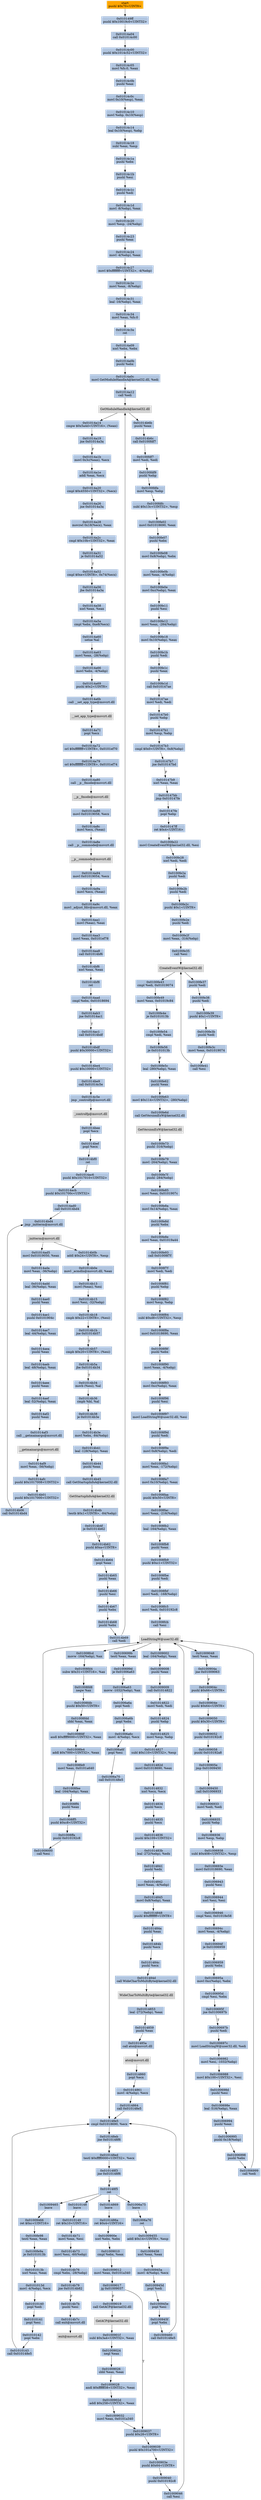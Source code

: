digraph G {
node[shape=rectangle,style=filled,fillcolor=lightsteelblue,color=lightsteelblue]
bgcolor="transparent"
a0x010149fdpushl_0x70UINT8[label="start\npushl $0x70<UINT8>",color="lightgrey",fillcolor="orange"];
a0x010149ffpushl_0x10019c0UINT32[label="0x010149ff\npushl $0x10019c0<UINT32>"];
a0x01014a04call_0x01014c00[label="0x01014a04\ncall 0x01014c00"];
a0x01014c00pushl_0x1014c52UINT32[label="0x01014c00\npushl $0x1014c52<UINT32>"];
a0x01014c05movl_fs_0_eax[label="0x01014c05\nmovl %fs:0, %eax"];
a0x01014c0bpushl_eax[label="0x01014c0b\npushl %eax"];
a0x01014c0cmovl_0x10esp__eax[label="0x01014c0c\nmovl 0x10(%esp), %eax"];
a0x01014c10movl_ebp_0x10esp_[label="0x01014c10\nmovl %ebp, 0x10(%esp)"];
a0x01014c14leal_0x10esp__ebp[label="0x01014c14\nleal 0x10(%esp), %ebp"];
a0x01014c18subl_eax_esp[label="0x01014c18\nsubl %eax, %esp"];
a0x01014c1apushl_ebx[label="0x01014c1a\npushl %ebx"];
a0x01014c1bpushl_esi[label="0x01014c1b\npushl %esi"];
a0x01014c1cpushl_edi[label="0x01014c1c\npushl %edi"];
a0x01014c1dmovl__8ebp__eax[label="0x01014c1d\nmovl -8(%ebp), %eax"];
a0x01014c20movl_esp__24ebp_[label="0x01014c20\nmovl %esp, -24(%ebp)"];
a0x01014c23pushl_eax[label="0x01014c23\npushl %eax"];
a0x01014c24movl__4ebp__eax[label="0x01014c24\nmovl -4(%ebp), %eax"];
a0x01014c27movl_0xffffffffUINT32__4ebp_[label="0x01014c27\nmovl $0xffffffff<UINT32>, -4(%ebp)"];
a0x01014c2emovl_eax__8ebp_[label="0x01014c2e\nmovl %eax, -8(%ebp)"];
a0x01014c31leal__16ebp__eax[label="0x01014c31\nleal -16(%ebp), %eax"];
a0x01014c34movl_eax_fs_0[label="0x01014c34\nmovl %eax, %fs:0"];
a0x01014c3aret[label="0x01014c3a\nret"];
a0x01014a09xorl_ebx_ebx[label="0x01014a09\nxorl %ebx, %ebx"];
a0x01014a0bpushl_ebx[label="0x01014a0b\npushl %ebx"];
a0x01014a0cmovl_GetModuleHandleA_kernel32_dll_edi[label="0x01014a0c\nmovl GetModuleHandleA@kernel32.dll, %edi"];
a0x01014a12call_edi[label="0x01014a12\ncall %edi"];
GetModuleHandleA_kernel32_dll[label="GetModuleHandleA@kernel32.dll",color="lightgrey",fillcolor="lightgrey"];
a0x01014a14cmpw_0x5a4dUINT16_eax_[label="0x01014a14\ncmpw $0x5a4d<UINT16>, (%eax)"];
a0x01014a19jne_0x01014a3a[label="0x01014a19\njne 0x01014a3a"];
a0x01014a1bmovl_0x3ceax__ecx[label="0x01014a1b\nmovl 0x3c(%eax), %ecx"];
a0x01014a1eaddl_eax_ecx[label="0x01014a1e\naddl %eax, %ecx"];
a0x01014a20cmpl_0x4550UINT32_ecx_[label="0x01014a20\ncmpl $0x4550<UINT32>, (%ecx)"];
a0x01014a26jne_0x01014a3a[label="0x01014a26\njne 0x01014a3a"];
a0x01014a28movzwl_0x18ecx__eax[label="0x01014a28\nmovzwl 0x18(%ecx), %eax"];
a0x01014a2ccmpl_0x10bUINT32_eax[label="0x01014a2c\ncmpl $0x10b<UINT32>, %eax"];
a0x01014a31je_0x01014a52[label="0x01014a31\nje 0x01014a52"];
a0x01014a52cmpl_0xeUINT8_0x74ecx_[label="0x01014a52\ncmpl $0xe<UINT8>, 0x74(%ecx)"];
a0x01014a56jbe_0x01014a3a[label="0x01014a56\njbe 0x01014a3a"];
a0x01014a58xorl_eax_eax[label="0x01014a58\nxorl %eax, %eax"];
a0x01014a5acmpl_ebx_0xe8ecx_[label="0x01014a5a\ncmpl %ebx, 0xe8(%ecx)"];
a0x01014a60setne_al[label="0x01014a60\nsetne %al"];
a0x01014a63movl_eax__28ebp_[label="0x01014a63\nmovl %eax, -28(%ebp)"];
a0x01014a66movl_ebx__4ebp_[label="0x01014a66\nmovl %ebx, -4(%ebp)"];
a0x01014a69pushl_0x2UINT8[label="0x01014a69\npushl $0x2<UINT8>"];
a0x01014a6bcall___set_app_type_msvcrt_dll[label="0x01014a6b\ncall __set_app_type@msvcrt.dll"];
a__set_app_type_msvcrt_dll[label="__set_app_type@msvcrt.dll",color="lightgrey",fillcolor="lightgrey"];
a0x01014a71popl_ecx[label="0x01014a71\npopl %ecx"];
a0x01014a72orl_0xffffffffUINT8_0x0101ef70[label="0x01014a72\norl $0xffffffff<UINT8>, 0x0101ef70"];
a0x01014a79orl_0xffffffffUINT8_0x0101ef74[label="0x01014a79\norl $0xffffffff<UINT8>, 0x0101ef74"];
a0x01014a80call___p__fmode_msvcrt_dll[label="0x01014a80\ncall __p__fmode@msvcrt.dll"];
a__p__fmode_msvcrt_dll[label="__p__fmode@msvcrt.dll",color="lightgrey",fillcolor="lightgrey"];
a0x01014a86movl_0x01019058_ecx[label="0x01014a86\nmovl 0x01019058, %ecx"];
a0x01014a8cmovl_ecx_eax_[label="0x01014a8c\nmovl %ecx, (%eax)"];
a0x01014a8ecall___p__commode_msvcrt_dll[label="0x01014a8e\ncall __p__commode@msvcrt.dll"];
a__p__commode_msvcrt_dll[label="__p__commode@msvcrt.dll",color="lightgrey",fillcolor="lightgrey"];
a0x01014a94movl_0x01019054_ecx[label="0x01014a94\nmovl 0x01019054, %ecx"];
a0x01014a9amovl_ecx_eax_[label="0x01014a9a\nmovl %ecx, (%eax)"];
a0x01014a9cmovl__adjust_fdiv_msvcrt_dll_eax[label="0x01014a9c\nmovl _adjust_fdiv@msvcrt.dll, %eax"];
a0x01014aa1movl_eax__eax[label="0x01014aa1\nmovl (%eax), %eax"];
a0x01014aa3movl_eax_0x0101ef78[label="0x01014aa3\nmovl %eax, 0x0101ef78"];
a0x01014aa8call_0x01014bf6[label="0x01014aa8\ncall 0x01014bf6"];
a0x01014bf6xorl_eax_eax[label="0x01014bf6\nxorl %eax, %eax"];
a0x01014bf8ret[label="0x01014bf8\nret"];
a0x01014aadcmpl_ebx_0x01018694[label="0x01014aad\ncmpl %ebx, 0x01018694"];
a0x01014ab3jne_0x01014ac1[label="0x01014ab3\njne 0x01014ac1"];
a0x01014ac1call_0x01014bdf[label="0x01014ac1\ncall 0x01014bdf"];
a0x01014bdfpushl_0x30000UINT32[label="0x01014bdf\npushl $0x30000<UINT32>"];
a0x01014be4pushl_0x10000UINT32[label="0x01014be4\npushl $0x10000<UINT32>"];
a0x01014be9call_0x01014c5e[label="0x01014be9\ncall 0x01014c5e"];
a0x01014c5ejmp__controlfp_msvcrt_dll[label="0x01014c5e\njmp _controlfp@msvcrt.dll"];
a_controlfp_msvcrt_dll[label="_controlfp@msvcrt.dll",color="lightgrey",fillcolor="lightgrey"];
a0x01014beepopl_ecx[label="0x01014bee\npopl %ecx"];
a0x01014befpopl_ecx[label="0x01014bef\npopl %ecx"];
a0x01014bf0ret[label="0x01014bf0\nret"];
a0x01014ac6pushl_0x1017010UINT32[label="0x01014ac6\npushl $0x1017010<UINT32>"];
a0x01014acbpushl_0x101700cUINT32[label="0x01014acb\npushl $0x101700c<UINT32>"];
a0x01014ad0call_0x01014bd4[label="0x01014ad0\ncall 0x01014bd4"];
a0x01014bd4jmp__initterm_msvcrt_dll[label="0x01014bd4\njmp _initterm@msvcrt.dll"];
a_initterm_msvcrt_dll[label="_initterm@msvcrt.dll",color="lightgrey",fillcolor="lightgrey"];
a0x01014ad5movl_0x01019050_eax[label="0x01014ad5\nmovl 0x01019050, %eax"];
a0x01014adamovl_eax__36ebp_[label="0x01014ada\nmovl %eax, -36(%ebp)"];
a0x01014addleal__36ebp__eax[label="0x01014add\nleal -36(%ebp), %eax"];
a0x01014ae0pushl_eax[label="0x01014ae0\npushl %eax"];
a0x01014ae1pushl_0x0101904c[label="0x01014ae1\npushl 0x0101904c"];
a0x01014ae7leal__44ebp__eax[label="0x01014ae7\nleal -44(%ebp), %eax"];
a0x01014aeapushl_eax[label="0x01014aea\npushl %eax"];
a0x01014aebleal__48ebp__eax[label="0x01014aeb\nleal -48(%ebp), %eax"];
a0x01014aeepushl_eax[label="0x01014aee\npushl %eax"];
a0x01014aefleal__52ebp__eax[label="0x01014aef\nleal -52(%ebp), %eax"];
a0x01014af2pushl_eax[label="0x01014af2\npushl %eax"];
a0x01014af3call___getmainargs_msvcrt_dll[label="0x01014af3\ncall __getmainargs@msvcrt.dll"];
a__getmainargs_msvcrt_dll[label="__getmainargs@msvcrt.dll",color="lightgrey",fillcolor="lightgrey"];
a0x01014af9movl_eax__56ebp_[label="0x01014af9\nmovl %eax, -56(%ebp)"];
a0x01014afcpushl_0x1017008UINT32[label="0x01014afc\npushl $0x1017008<UINT32>"];
a0x01014b01pushl_0x1017000UINT32[label="0x01014b01\npushl $0x1017000<UINT32>"];
a0x01014b06call_0x01014bd4[label="0x01014b06\ncall 0x01014bd4"];
a0x01014b0baddl_0x24UINT8_esp[label="0x01014b0b\naddl $0x24<UINT8>, %esp"];
a0x01014b0emovl__acmdln_msvcrt_dll_eax[label="0x01014b0e\nmovl _acmdln@msvcrt.dll, %eax"];
a0x01014b13movl_eax__esi[label="0x01014b13\nmovl (%eax), %esi"];
a0x01014b15movl_esi__32ebp_[label="0x01014b15\nmovl %esi, -32(%ebp)"];
a0x01014b18cmpb_0x22UINT8_esi_[label="0x01014b18\ncmpb $0x22<UINT8>, (%esi)"];
a0x01014b1bjne_0x01014b57[label="0x01014b1b\njne 0x01014b57"];
a0x01014b57cmpb_0x20UINT8_esi_[label="0x01014b57\ncmpb $0x20<UINT8>, (%esi)"];
a0x01014b5ajbe_0x01014b34[label="0x01014b5a\njbe 0x01014b34"];
a0x01014b34movb_esi__al[label="0x01014b34\nmovb (%esi), %al"];
a0x01014b36cmpb_bl_al[label="0x01014b36\ncmpb %bl, %al"];
a0x01014b38je_0x01014b3e[label="0x01014b38\nje 0x01014b3e"];
a0x01014b3emovl_ebx__84ebp_[label="0x01014b3e\nmovl %ebx, -84(%ebp)"];
a0x01014b41leal__128ebp__eax[label="0x01014b41\nleal -128(%ebp), %eax"];
a0x01014b44pushl_eax[label="0x01014b44\npushl %eax"];
a0x01014b45call_GetStartupInfoA_kernel32_dll[label="0x01014b45\ncall GetStartupInfoA@kernel32.dll"];
GetStartupInfoA_kernel32_dll[label="GetStartupInfoA@kernel32.dll",color="lightgrey",fillcolor="lightgrey"];
a0x01014b4btestb_0x1UINT8__84ebp_[label="0x01014b4b\ntestb $0x1<UINT8>, -84(%ebp)"];
a0x01014b4fje_0x01014b62[label="0x01014b4f\nje 0x01014b62"];
a0x01014b62pushl_0xaUINT8[label="0x01014b62\npushl $0xa<UINT8>"];
a0x01014b64popl_eax[label="0x01014b64\npopl %eax"];
a0x01014b65pushl_eax[label="0x01014b65\npushl %eax"];
a0x01014b66pushl_esi[label="0x01014b66\npushl %esi"];
a0x01014b67pushl_ebx[label="0x01014b67\npushl %ebx"];
a0x01014b68pushl_ebx[label="0x01014b68\npushl %ebx"];
a0x01014b69call_edi[label="0x01014b69\ncall %edi"];
a0x01014b6bpushl_eax[label="0x01014b6b\npushl %eax"];
a0x01014b6ccall_0x0100fdf7[label="0x01014b6c\ncall 0x0100fdf7"];
a0x0100fdf7movl_edi_edi[label="0x0100fdf7\nmovl %edi, %edi"];
a0x0100fdf9pushl_ebp[label="0x0100fdf9\npushl %ebp"];
a0x0100fdfamovl_esp_ebp[label="0x0100fdfa\nmovl %esp, %ebp"];
a0x0100fdfcsubl_0x13cUINT32_esp[label="0x0100fdfc\nsubl $0x13c<UINT32>, %esp"];
a0x0100fe02movl_0x01018690_eax[label="0x0100fe02\nmovl 0x01018690, %eax"];
a0x0100fe07pushl_ebx[label="0x0100fe07\npushl %ebx"];
a0x0100fe08movl_0x8ebp__ebx[label="0x0100fe08\nmovl 0x8(%ebp), %ebx"];
a0x0100fe0bmovl_eax__4ebp_[label="0x0100fe0b\nmovl %eax, -4(%ebp)"];
a0x0100fe0emovl_0xcebp__eax[label="0x0100fe0e\nmovl 0xc(%ebp), %eax"];
a0x0100fe11pushl_esi[label="0x0100fe11\npushl %esi"];
a0x0100fe12movl_eax__284ebp_[label="0x0100fe12\nmovl %eax, -284(%ebp)"];
a0x0100fe18movl_0x10ebp__eax[label="0x0100fe18\nmovl 0x10(%ebp), %eax"];
a0x0100fe1bpushl_edi[label="0x0100fe1b\npushl %edi"];
a0x0100fe1cpushl_eax[label="0x0100fe1c\npushl %eax"];
a0x0100fe1dcall_0x010147ae[label="0x0100fe1d\ncall 0x010147ae"];
a0x010147aemovl_edi_edi[label="0x010147ae\nmovl %edi, %edi"];
a0x010147b0pushl_ebp[label="0x010147b0\npushl %ebp"];
a0x010147b1movl_esp_ebp[label="0x010147b1\nmovl %esp, %ebp"];
a0x010147b3cmpl_0x0UINT8_0x8ebp_[label="0x010147b3\ncmpl $0x0<UINT8>, 0x8(%ebp)"];
a0x010147b7jne_0x010147bd[label="0x010147b7\njne 0x010147bd"];
a0x010147b9xorl_eax_eax[label="0x010147b9\nxorl %eax, %eax"];
a0x010147bbjmp_0x010147fe[label="0x010147bb\njmp 0x010147fe"];
a0x010147fepopl_ebp[label="0x010147fe\npopl %ebp"];
a0x010147ffret_0x4UINT16[label="0x010147ff\nret $0x4<UINT16>"];
a0x0100fe22movl_CreateEventW_kernel32_dll_esi[label="0x0100fe22\nmovl CreateEventW@kernel32.dll, %esi"];
a0x0100fe28xorl_edi_edi[label="0x0100fe28\nxorl %edi, %edi"];
a0x0100fe2apushl_edi[label="0x0100fe2a\npushl %edi"];
a0x0100fe2bpushl_edi[label="0x0100fe2b\npushl %edi"];
a0x0100fe2cpushl_0x1UINT8[label="0x0100fe2c\npushl $0x1<UINT8>"];
a0x0100fe2epushl_edi[label="0x0100fe2e\npushl %edi"];
a0x0100fe2fmovl_eax__316ebp_[label="0x0100fe2f\nmovl %eax, -316(%ebp)"];
a0x0100fe35call_esi[label="0x0100fe35\ncall %esi"];
CreateEventW_kernel32_dll[label="CreateEventW@kernel32.dll",color="lightgrey",fillcolor="lightgrey"];
a0x0100fe37pushl_edi[label="0x0100fe37\npushl %edi"];
a0x0100fe38pushl_edi[label="0x0100fe38\npushl %edi"];
a0x0100fe39pushl_0x1UINT8[label="0x0100fe39\npushl $0x1<UINT8>"];
a0x0100fe3bpushl_edi[label="0x0100fe3b\npushl %edi"];
a0x0100fe3cmovl_eax_0x01019074[label="0x0100fe3c\nmovl %eax, 0x01019074"];
a0x0100fe41call_esi[label="0x0100fe41\ncall %esi"];
a0x0100fe43cmpl_edi_0x01019074[label="0x0100fe43\ncmpl %edi, 0x01019074"];
a0x0100fe49movl_eax_0x01019c84[label="0x0100fe49\nmovl %eax, 0x01019c84"];
a0x0100fe4eje_0x0101013b[label="0x0100fe4e\nje 0x0101013b"];
a0x0100fe54cmpl_edi_eax[label="0x0100fe54\ncmpl %edi, %eax"];
a0x0100fe56je_0x0101013b[label="0x0100fe56\nje 0x0101013b"];
a0x0100fe5cleal__280ebp__eax[label="0x0100fe5c\nleal -280(%ebp), %eax"];
a0x0100fe62pushl_eax[label="0x0100fe62\npushl %eax"];
a0x0100fe63movl_0x114UINT32__280ebp_[label="0x0100fe63\nmovl $0x114<UINT32>, -280(%ebp)"];
a0x0100fe6dcall_GetVersionExW_kernel32_dll[label="0x0100fe6d\ncall GetVersionExW@kernel32.dll"];
GetVersionExW_kernel32_dll[label="GetVersionExW@kernel32.dll",color="lightgrey",fillcolor="lightgrey"];
a0x0100fe73pushl__316ebp_[label="0x0100fe73\npushl -316(%ebp)"];
a0x0100fe79movl__264ebp__eax[label="0x0100fe79\nmovl -264(%ebp), %eax"];
a0x0100fe7fpushl__284ebp_[label="0x0100fe7f\npushl -284(%ebp)"];
a0x0100fe85movl_eax_0x0101907c[label="0x0100fe85\nmovl %eax, 0x0101907c"];
a0x0100fe8amovl_0x14ebp__eax[label="0x0100fe8a\nmovl 0x14(%ebp), %eax"];
a0x0100fe8dpushl_ebx[label="0x0100fe8d\npushl %ebx"];
a0x0100fe8emovl_eax_0x01019a44[label="0x0100fe8e\nmovl %eax, 0x01019a44"];
a0x0100fe93call_0x01008f7f[label="0x0100fe93\ncall 0x01008f7f"];
a0x01008f7fmovl_edi_edi[label="0x01008f7f\nmovl %edi, %edi"];
a0x01008f81pushl_ebp[label="0x01008f81\npushl %ebp"];
a0x01008f82movl_esp_ebp[label="0x01008f82\nmovl %esp, %ebp"];
a0x01008f84subl_0xd8UINT32_esp[label="0x01008f84\nsubl $0xd8<UINT32>, %esp"];
a0x01008f8amovl_0x01018690_eax[label="0x01008f8a\nmovl 0x01018690, %eax"];
a0x01008f8fpushl_ebx[label="0x01008f8f\npushl %ebx"];
a0x01008f90movl_eax__4ebp_[label="0x01008f90\nmovl %eax, -4(%ebp)"];
a0x01008f93movl_0xcebp__eax[label="0x01008f93\nmovl 0xc(%ebp), %eax"];
a0x01008f96pushl_esi[label="0x01008f96\npushl %esi"];
a0x01008f97movl_LoadStringW_user32_dll_esi[label="0x01008f97\nmovl LoadStringW@user32.dll, %esi"];
a0x01008f9dpushl_edi[label="0x01008f9d\npushl %edi"];
a0x01008f9emovl_0x8ebp__edi[label="0x01008f9e\nmovl 0x8(%ebp), %edi"];
a0x01008fa1movl_eax__172ebp_[label="0x01008fa1\nmovl %eax, -172(%ebp)"];
a0x01008fa7movl_0x10ebp__eax[label="0x01008fa7\nmovl 0x10(%ebp), %eax"];
a0x01008faapushl_0x50UINT8[label="0x01008faa\npushl $0x50<UINT8>"];
a0x01008facmovl_eax__216ebp_[label="0x01008fac\nmovl %eax, -216(%ebp)"];
a0x01008fb2leal__164ebp__eax[label="0x01008fb2\nleal -164(%ebp), %eax"];
a0x01008fb8pushl_eax[label="0x01008fb8\npushl %eax"];
a0x01008fb9pushl_0xc1UINT32[label="0x01008fb9\npushl $0xc1<UINT32>"];
a0x01008fbepushl_edi[label="0x01008fbe\npushl %edi"];
a0x01008fbfmovl_edi__168ebp_[label="0x01008fbf\nmovl %edi, -168(%ebp)"];
a0x01008fc5movl_edi_0x010192c8[label="0x01008fc5\nmovl %edi, 0x010192c8"];
a0x01008fcbcall_esi[label="0x01008fcb\ncall %esi"];
LoadStringW_user32_dll[label="LoadStringW@user32.dll",color="lightgrey",fillcolor="lightgrey"];
a0x01008fcdmovw__164ebp__ax[label="0x01008fcd\nmovw -164(%ebp), %ax"];
a0x01008fd4subw_0x31UINT16_ax[label="0x01008fd4\nsubw $0x31<UINT16>, %ax"];
a0x01008fd8negw_ax[label="0x01008fd8\nnegw %ax"];
a0x01008fdbpushl_0x50UINT8[label="0x01008fdb\npushl $0x50<UINT8>"];
a0x01008fddsbbl_eax_eax[label="0x01008fdd\nsbbl %eax, %eax"];
a0x01008fdfandl_0xffff9000UINT32_eax[label="0x01008fdf\nandl $0xffff9000<UINT32>, %eax"];
a0x01008fe4addl_0x7000UINT32_eax[label="0x01008fe4\naddl $0x7000<UINT32>, %eax"];
a0x01008fe9movl_eax_0x0101a640[label="0x01008fe9\nmovl %eax, 0x0101a640"];
a0x01008feeleal__164ebp__eax[label="0x01008fee\nleal -164(%ebp), %eax"];
a0x01008ff4pushl_eax[label="0x01008ff4\npushl %eax"];
a0x01008ff5pushl_0xc8UINT32[label="0x01008ff5\npushl $0xc8<UINT32>"];
a0x01008ffapushl_0x010192c8[label="0x01008ffa\npushl 0x010192c8"];
a0x01009000call_esi[label="0x01009000\ncall %esi"];
a0x01009002leal__164ebp__eax[label="0x01009002\nleal -164(%ebp), %eax"];
a0x01009008pushl_eax[label="0x01009008\npushl %eax"];
a0x01009009call_0x01014822[label="0x01009009\ncall 0x01014822"];
a0x01014822movl_edi_edi[label="0x01014822\nmovl %edi, %edi"];
a0x01014824pushl_ebp[label="0x01014824\npushl %ebp"];
a0x01014825movl_esp_ebp[label="0x01014825\nmovl %esp, %ebp"];
a0x01014827subl_0x110UINT32_esp[label="0x01014827\nsubl $0x110<UINT32>, %esp"];
a0x0101482dmovl_0x01018690_eax[label="0x0101482d\nmovl 0x01018690, %eax"];
a0x01014832xorl_ecx_ecx[label="0x01014832\nxorl %ecx, %ecx"];
a0x01014834pushl_ecx[label="0x01014834\npushl %ecx"];
a0x01014835pushl_ecx[label="0x01014835\npushl %ecx"];
a0x01014836pushl_0x109UINT32[label="0x01014836\npushl $0x109<UINT32>"];
a0x0101483bleal__272ebp__edx[label="0x0101483b\nleal -272(%ebp), %edx"];
a0x01014841pushl_edx[label="0x01014841\npushl %edx"];
a0x01014842movl_eax__4ebp_[label="0x01014842\nmovl %eax, -4(%ebp)"];
a0x01014845movl_0x8ebp__eax[label="0x01014845\nmovl 0x8(%ebp), %eax"];
a0x01014848pushl_0xffffffffUINT8[label="0x01014848\npushl $0xffffffff<UINT8>"];
a0x0101484apushl_eax[label="0x0101484a\npushl %eax"];
a0x0101484bpushl_ecx[label="0x0101484b\npushl %ecx"];
a0x0101484cpushl_ecx[label="0x0101484c\npushl %ecx"];
a0x0101484dcall_WideCharToMultiByte_kernel32_dll[label="0x0101484d\ncall WideCharToMultiByte@kernel32.dll"];
WideCharToMultiByte_kernel32_dll[label="WideCharToMultiByte@kernel32.dll",color="lightgrey",fillcolor="lightgrey"];
a0x01014853leal__272ebp__eax[label="0x01014853\nleal -272(%ebp), %eax"];
a0x01014859pushl_eax[label="0x01014859\npushl %eax"];
a0x0101485acall_atoi_msvcrt_dll[label="0x0101485a\ncall atoi@msvcrt.dll"];
atoi_msvcrt_dll[label="atoi@msvcrt.dll",color="lightgrey",fillcolor="lightgrey"];
a0x01014860popl_ecx[label="0x01014860\npopl %ecx"];
a0x01014861movl__4ebp__ecx[label="0x01014861\nmovl -4(%ebp), %ecx"];
a0x01014864call_0x010148e5[label="0x01014864\ncall 0x010148e5"];
a0x010148e5cmpl_0x01018690_ecx[label="0x010148e5\ncmpl 0x01018690, %ecx"];
a0x010148ebjne_0x010148f6[label="0x010148eb\njne 0x010148f6"];
a0x010148edtestl_0xffff0000UINT32_ecx[label="0x010148ed\ntestl $0xffff0000<UINT32>, %ecx"];
a0x010148f3jne_0x010148f6[label="0x010148f3\njne 0x010148f6"];
a0x010148f5ret[label="0x010148f5\nret"];
a0x01014869leave_[label="0x01014869\nleave "];
a0x0101486aret_0x4UINT16[label="0x0101486a\nret $0x4<UINT16>"];
a0x0100900exorl_ebx_ebx[label="0x0100900e\nxorl %ebx, %ebx"];
a0x01009010cmpl_ebx_eax[label="0x01009010\ncmpl %ebx, %eax"];
a0x01009012movl_eax_0x0101a340[label="0x01009012\nmovl %eax, 0x0101a340"];
a0x01009017jg_0x01009037[label="0x01009017\njg 0x01009037"];
a0x01009019call_GetACP_kernel32_dll[label="0x01009019\ncall GetACP@kernel32.dll"];
a0x01009037pushl_0x28UINT8[label="0x01009037\npushl $0x28<UINT8>"];
a0x01009039pushl_0x101a700UINT32[label="0x01009039\npushl $0x101a700<UINT32>"];
a0x0100903epushl_0x64UINT8[label="0x0100903e\npushl $0x64<UINT8>"];
a0x01009040pushl_0x010192c8[label="0x01009040\npushl 0x010192c8"];
a0x01009046call_esi[label="0x01009046\ncall %esi"];
a0x01009048testl_eax_eax[label="0x01009048\ntestl %eax, %eax"];
a0x0100904ajne_0x01009063[label="0x0100904a\njne 0x01009063"];
a0x0100904cpushl_0x66UINT8[label="0x0100904c\npushl $0x66<UINT8>"];
a0x0100904epushl_0x64UINT8[label="0x0100904e\npushl $0x64<UINT8>"];
a0x01009050pushl_0x30UINT8[label="0x01009050\npushl $0x30<UINT8>"];
a0x01009052pushl_0x010192c8[label="0x01009052\npushl 0x010192c8"];
a0x01009058pushl_0x010192a8[label="0x01009058\npushl 0x010192a8"];
a0x0100905ejmp_0x01009450[label="0x0100905e\njmp 0x01009450"];
a0x01009450call_0x01006933[label="0x01009450\ncall 0x01006933"];
a0x01006933movl_edi_edi[label="0x01006933\nmovl %edi, %edi"];
a0x01006935pushl_ebp[label="0x01006935\npushl %ebp"];
a0x01006936movl_esp_ebp[label="0x01006936\nmovl %esp, %ebp"];
a0x01006938subl_0x408UINT32_esp[label="0x01006938\nsubl $0x408<UINT32>, %esp"];
a0x0100693emovl_0x01018690_eax[label="0x0100693e\nmovl 0x01018690, %eax"];
a0x01006943pushl_esi[label="0x01006943\npushl %esi"];
a0x01006944xorl_esi_esi[label="0x01006944\nxorl %esi, %esi"];
a0x01006946cmpl_esi_0x01018e58[label="0x01006946\ncmpl %esi, 0x01018e58"];
a0x0100694cmovl_eax__4ebp_[label="0x0100694c\nmovl %eax, -4(%ebp)"];
a0x0100694fje_0x01006959[label="0x0100694f\nje 0x01006959"];
a0x01006959pushl_ebx[label="0x01006959\npushl %ebx"];
a0x0100695amovl_0xcebp__ebx[label="0x0100695a\nmovl 0xc(%ebp), %ebx"];
a0x0100695dcmpl_esi_ebx[label="0x0100695d\ncmpl %esi, %ebx"];
a0x0100695fjne_0x0100697b[label="0x0100695f\njne 0x0100697b"];
a0x0100697bpushl_edi[label="0x0100697b\npushl %edi"];
a0x0100697cmovl_LoadStringW_user32_dll_edi[label="0x0100697c\nmovl LoadStringW@user32.dll, %edi"];
a0x01006982movl_esi__1032ebp_[label="0x01006982\nmovl %esi, -1032(%ebp)"];
a0x01006988movl_0x100UINT32_esi[label="0x01006988\nmovl $0x100<UINT32>, %esi"];
a0x0100698dpushl_esi[label="0x0100698d\npushl %esi"];
a0x0100698eleal__516ebp__eax[label="0x0100698e\nleal -516(%ebp), %eax"];
a0x01006994pushl_eax[label="0x01006994\npushl %eax"];
a0x01006995pushl_0x18ebp_[label="0x01006995\npushl 0x18(%ebp)"];
a0x01006998pushl_ebx[label="0x01006998\npushl %ebx"];
a0x01006999call_edi[label="0x01006999\ncall %edi"];
a0x0100699btestl_eax_eax[label="0x0100699b\ntestl %eax, %eax"];
a0x0100699dje_0x01006a63[label="0x0100699d\nje 0x01006a63"];
a0x01006a63movw__1032ebp__ax[label="0x01006a63\nmovw -1032(%ebp), %ax"];
a0x01006a6apopl_edi[label="0x01006a6a\npopl %edi"];
a0x01006a6bpopl_ebx[label="0x01006a6b\npopl %ebx"];
a0x01006a6cmovl__4ebp__ecx[label="0x01006a6c\nmovl -4(%ebp), %ecx"];
a0x01006a6fpopl_esi[label="0x01006a6f\npopl %esi"];
a0x01006a70call_0x010148e5[label="0x01006a70\ncall 0x010148e5"];
a0x01006a75leave_[label="0x01006a75\nleave "];
a0x01006a76ret[label="0x01006a76\nret"];
a0x01009455addl_0x14UINT8_esp[label="0x01009455\naddl $0x14<UINT8>, %esp"];
a0x01009458xorl_eax_eax[label="0x01009458\nxorl %eax, %eax"];
a0x0100945amovl__4ebp__ecx[label="0x0100945a\nmovl -4(%ebp), %ecx"];
a0x0100945dpopl_edi[label="0x0100945d\npopl %edi"];
a0x0100945epopl_esi[label="0x0100945e\npopl %esi"];
a0x0100945fpopl_ebx[label="0x0100945f\npopl %ebx"];
a0x01009460call_0x010148e5[label="0x01009460\ncall 0x010148e5"];
a0x01009465leave_[label="0x01009465\nleave "];
a0x01009466ret_0xcUINT16[label="0x01009466\nret $0xc<UINT16>"];
a0x0100fe98testl_eax_eax[label="0x0100fe98\ntestl %eax, %eax"];
a0x0100fe9aje_0x0101013b[label="0x0100fe9a\nje 0x0101013b"];
a0x0101013bxorl_eax_eax[label="0x0101013b\nxorl %eax, %eax"];
a0x0101013dmovl__4ebp__ecx[label="0x0101013d\nmovl -4(%ebp), %ecx"];
a0x01010140popl_edi[label="0x01010140\npopl %edi"];
a0x01010141popl_esi[label="0x01010141\npopl %esi"];
a0x01010142popl_ebx[label="0x01010142\npopl %ebx"];
a0x01010143call_0x010148e5[label="0x01010143\ncall 0x010148e5"];
a0x01010148leave_[label="0x01010148\nleave "];
a0x01010149ret_0x10UINT16[label="0x01010149\nret $0x10<UINT16>"];
a0x01014b71movl_eax_esi[label="0x01014b71\nmovl %eax, %esi"];
a0x01014b73movl_esi__60ebp_[label="0x01014b73\nmovl %esi, -60(%ebp)"];
a0x01014b76cmpl_ebx__28ebp_[label="0x01014b76\ncmpl %ebx, -28(%ebp)"];
a0x01014b79jne_0x01014b82[label="0x01014b79\njne 0x01014b82"];
a0x01014b7bpushl_esi[label="0x01014b7b\npushl %esi"];
a0x01014b7ccall_exit_msvcrt_dll[label="0x01014b7c\ncall exit@msvcrt.dll"];
exit_msvcrt_dll[label="exit@msvcrt.dll",color="lightgrey",fillcolor="lightgrey"];
GetACP_kernel32_dll[label="GetACP@kernel32.dll",color="lightgrey",fillcolor="lightgrey"];
a0x0100901fsubl_0x3a4UINT32_eax[label="0x0100901f\nsubl $0x3a4<UINT32>, %eax"];
a0x01009024negl_eax[label="0x01009024\nnegl %eax"];
a0x01009026sbbl_eax_eax[label="0x01009026\nsbbl %eax, %eax"];
a0x01009028andl_0xffffff38UINT32_eax[label="0x01009028\nandl $0xffffff38<UINT32>, %eax"];
a0x0100902daddl_0x258UINT32_eax[label="0x0100902d\naddl $0x258<UINT32>, %eax"];
a0x01009032movl_eax_0x0101a340[label="0x01009032\nmovl %eax, 0x0101a340"];
a0x010149fdpushl_0x70UINT8 -> a0x010149ffpushl_0x10019c0UINT32 [color="#000000"];
a0x010149ffpushl_0x10019c0UINT32 -> a0x01014a04call_0x01014c00 [color="#000000"];
a0x01014a04call_0x01014c00 -> a0x01014c00pushl_0x1014c52UINT32 [color="#000000"];
a0x01014c00pushl_0x1014c52UINT32 -> a0x01014c05movl_fs_0_eax [color="#000000"];
a0x01014c05movl_fs_0_eax -> a0x01014c0bpushl_eax [color="#000000"];
a0x01014c0bpushl_eax -> a0x01014c0cmovl_0x10esp__eax [color="#000000"];
a0x01014c0cmovl_0x10esp__eax -> a0x01014c10movl_ebp_0x10esp_ [color="#000000"];
a0x01014c10movl_ebp_0x10esp_ -> a0x01014c14leal_0x10esp__ebp [color="#000000"];
a0x01014c14leal_0x10esp__ebp -> a0x01014c18subl_eax_esp [color="#000000"];
a0x01014c18subl_eax_esp -> a0x01014c1apushl_ebx [color="#000000"];
a0x01014c1apushl_ebx -> a0x01014c1bpushl_esi [color="#000000"];
a0x01014c1bpushl_esi -> a0x01014c1cpushl_edi [color="#000000"];
a0x01014c1cpushl_edi -> a0x01014c1dmovl__8ebp__eax [color="#000000"];
a0x01014c1dmovl__8ebp__eax -> a0x01014c20movl_esp__24ebp_ [color="#000000"];
a0x01014c20movl_esp__24ebp_ -> a0x01014c23pushl_eax [color="#000000"];
a0x01014c23pushl_eax -> a0x01014c24movl__4ebp__eax [color="#000000"];
a0x01014c24movl__4ebp__eax -> a0x01014c27movl_0xffffffffUINT32__4ebp_ [color="#000000"];
a0x01014c27movl_0xffffffffUINT32__4ebp_ -> a0x01014c2emovl_eax__8ebp_ [color="#000000"];
a0x01014c2emovl_eax__8ebp_ -> a0x01014c31leal__16ebp__eax [color="#000000"];
a0x01014c31leal__16ebp__eax -> a0x01014c34movl_eax_fs_0 [color="#000000"];
a0x01014c34movl_eax_fs_0 -> a0x01014c3aret [color="#000000"];
a0x01014c3aret -> a0x01014a09xorl_ebx_ebx [color="#000000"];
a0x01014a09xorl_ebx_ebx -> a0x01014a0bpushl_ebx [color="#000000"];
a0x01014a0bpushl_ebx -> a0x01014a0cmovl_GetModuleHandleA_kernel32_dll_edi [color="#000000"];
a0x01014a0cmovl_GetModuleHandleA_kernel32_dll_edi -> a0x01014a12call_edi [color="#000000"];
a0x01014a12call_edi -> GetModuleHandleA_kernel32_dll [color="#000000"];
GetModuleHandleA_kernel32_dll -> a0x01014a14cmpw_0x5a4dUINT16_eax_ [color="#000000"];
a0x01014a14cmpw_0x5a4dUINT16_eax_ -> a0x01014a19jne_0x01014a3a [color="#000000"];
a0x01014a19jne_0x01014a3a -> a0x01014a1bmovl_0x3ceax__ecx [color="#000000",label="F"];
a0x01014a1bmovl_0x3ceax__ecx -> a0x01014a1eaddl_eax_ecx [color="#000000"];
a0x01014a1eaddl_eax_ecx -> a0x01014a20cmpl_0x4550UINT32_ecx_ [color="#000000"];
a0x01014a20cmpl_0x4550UINT32_ecx_ -> a0x01014a26jne_0x01014a3a [color="#000000"];
a0x01014a26jne_0x01014a3a -> a0x01014a28movzwl_0x18ecx__eax [color="#000000",label="F"];
a0x01014a28movzwl_0x18ecx__eax -> a0x01014a2ccmpl_0x10bUINT32_eax [color="#000000"];
a0x01014a2ccmpl_0x10bUINT32_eax -> a0x01014a31je_0x01014a52 [color="#000000"];
a0x01014a31je_0x01014a52 -> a0x01014a52cmpl_0xeUINT8_0x74ecx_ [color="#000000",label="T"];
a0x01014a52cmpl_0xeUINT8_0x74ecx_ -> a0x01014a56jbe_0x01014a3a [color="#000000"];
a0x01014a56jbe_0x01014a3a -> a0x01014a58xorl_eax_eax [color="#000000",label="F"];
a0x01014a58xorl_eax_eax -> a0x01014a5acmpl_ebx_0xe8ecx_ [color="#000000"];
a0x01014a5acmpl_ebx_0xe8ecx_ -> a0x01014a60setne_al [color="#000000"];
a0x01014a60setne_al -> a0x01014a63movl_eax__28ebp_ [color="#000000"];
a0x01014a63movl_eax__28ebp_ -> a0x01014a66movl_ebx__4ebp_ [color="#000000"];
a0x01014a66movl_ebx__4ebp_ -> a0x01014a69pushl_0x2UINT8 [color="#000000"];
a0x01014a69pushl_0x2UINT8 -> a0x01014a6bcall___set_app_type_msvcrt_dll [color="#000000"];
a0x01014a6bcall___set_app_type_msvcrt_dll -> a__set_app_type_msvcrt_dll [color="#000000"];
a__set_app_type_msvcrt_dll -> a0x01014a71popl_ecx [color="#000000"];
a0x01014a71popl_ecx -> a0x01014a72orl_0xffffffffUINT8_0x0101ef70 [color="#000000"];
a0x01014a72orl_0xffffffffUINT8_0x0101ef70 -> a0x01014a79orl_0xffffffffUINT8_0x0101ef74 [color="#000000"];
a0x01014a79orl_0xffffffffUINT8_0x0101ef74 -> a0x01014a80call___p__fmode_msvcrt_dll [color="#000000"];
a0x01014a80call___p__fmode_msvcrt_dll -> a__p__fmode_msvcrt_dll [color="#000000"];
a__p__fmode_msvcrt_dll -> a0x01014a86movl_0x01019058_ecx [color="#000000"];
a0x01014a86movl_0x01019058_ecx -> a0x01014a8cmovl_ecx_eax_ [color="#000000"];
a0x01014a8cmovl_ecx_eax_ -> a0x01014a8ecall___p__commode_msvcrt_dll [color="#000000"];
a0x01014a8ecall___p__commode_msvcrt_dll -> a__p__commode_msvcrt_dll [color="#000000"];
a__p__commode_msvcrt_dll -> a0x01014a94movl_0x01019054_ecx [color="#000000"];
a0x01014a94movl_0x01019054_ecx -> a0x01014a9amovl_ecx_eax_ [color="#000000"];
a0x01014a9amovl_ecx_eax_ -> a0x01014a9cmovl__adjust_fdiv_msvcrt_dll_eax [color="#000000"];
a0x01014a9cmovl__adjust_fdiv_msvcrt_dll_eax -> a0x01014aa1movl_eax__eax [color="#000000"];
a0x01014aa1movl_eax__eax -> a0x01014aa3movl_eax_0x0101ef78 [color="#000000"];
a0x01014aa3movl_eax_0x0101ef78 -> a0x01014aa8call_0x01014bf6 [color="#000000"];
a0x01014aa8call_0x01014bf6 -> a0x01014bf6xorl_eax_eax [color="#000000"];
a0x01014bf6xorl_eax_eax -> a0x01014bf8ret [color="#000000"];
a0x01014bf8ret -> a0x01014aadcmpl_ebx_0x01018694 [color="#000000"];
a0x01014aadcmpl_ebx_0x01018694 -> a0x01014ab3jne_0x01014ac1 [color="#000000"];
a0x01014ab3jne_0x01014ac1 -> a0x01014ac1call_0x01014bdf [color="#000000",label="T"];
a0x01014ac1call_0x01014bdf -> a0x01014bdfpushl_0x30000UINT32 [color="#000000"];
a0x01014bdfpushl_0x30000UINT32 -> a0x01014be4pushl_0x10000UINT32 [color="#000000"];
a0x01014be4pushl_0x10000UINT32 -> a0x01014be9call_0x01014c5e [color="#000000"];
a0x01014be9call_0x01014c5e -> a0x01014c5ejmp__controlfp_msvcrt_dll [color="#000000"];
a0x01014c5ejmp__controlfp_msvcrt_dll -> a_controlfp_msvcrt_dll [color="#000000"];
a_controlfp_msvcrt_dll -> a0x01014beepopl_ecx [color="#000000"];
a0x01014beepopl_ecx -> a0x01014befpopl_ecx [color="#000000"];
a0x01014befpopl_ecx -> a0x01014bf0ret [color="#000000"];
a0x01014bf0ret -> a0x01014ac6pushl_0x1017010UINT32 [color="#000000"];
a0x01014ac6pushl_0x1017010UINT32 -> a0x01014acbpushl_0x101700cUINT32 [color="#000000"];
a0x01014acbpushl_0x101700cUINT32 -> a0x01014ad0call_0x01014bd4 [color="#000000"];
a0x01014ad0call_0x01014bd4 -> a0x01014bd4jmp__initterm_msvcrt_dll [color="#000000"];
a0x01014bd4jmp__initterm_msvcrt_dll -> a_initterm_msvcrt_dll [color="#000000"];
a_initterm_msvcrt_dll -> a0x01014ad5movl_0x01019050_eax [color="#000000"];
a0x01014ad5movl_0x01019050_eax -> a0x01014adamovl_eax__36ebp_ [color="#000000"];
a0x01014adamovl_eax__36ebp_ -> a0x01014addleal__36ebp__eax [color="#000000"];
a0x01014addleal__36ebp__eax -> a0x01014ae0pushl_eax [color="#000000"];
a0x01014ae0pushl_eax -> a0x01014ae1pushl_0x0101904c [color="#000000"];
a0x01014ae1pushl_0x0101904c -> a0x01014ae7leal__44ebp__eax [color="#000000"];
a0x01014ae7leal__44ebp__eax -> a0x01014aeapushl_eax [color="#000000"];
a0x01014aeapushl_eax -> a0x01014aebleal__48ebp__eax [color="#000000"];
a0x01014aebleal__48ebp__eax -> a0x01014aeepushl_eax [color="#000000"];
a0x01014aeepushl_eax -> a0x01014aefleal__52ebp__eax [color="#000000"];
a0x01014aefleal__52ebp__eax -> a0x01014af2pushl_eax [color="#000000"];
a0x01014af2pushl_eax -> a0x01014af3call___getmainargs_msvcrt_dll [color="#000000"];
a0x01014af3call___getmainargs_msvcrt_dll -> a__getmainargs_msvcrt_dll [color="#000000"];
a__getmainargs_msvcrt_dll -> a0x01014af9movl_eax__56ebp_ [color="#000000"];
a0x01014af9movl_eax__56ebp_ -> a0x01014afcpushl_0x1017008UINT32 [color="#000000"];
a0x01014afcpushl_0x1017008UINT32 -> a0x01014b01pushl_0x1017000UINT32 [color="#000000"];
a0x01014b01pushl_0x1017000UINT32 -> a0x01014b06call_0x01014bd4 [color="#000000"];
a0x01014b06call_0x01014bd4 -> a0x01014bd4jmp__initterm_msvcrt_dll [color="#000000"];
a_initterm_msvcrt_dll -> a0x01014b0baddl_0x24UINT8_esp [color="#000000"];
a0x01014b0baddl_0x24UINT8_esp -> a0x01014b0emovl__acmdln_msvcrt_dll_eax [color="#000000"];
a0x01014b0emovl__acmdln_msvcrt_dll_eax -> a0x01014b13movl_eax__esi [color="#000000"];
a0x01014b13movl_eax__esi -> a0x01014b15movl_esi__32ebp_ [color="#000000"];
a0x01014b15movl_esi__32ebp_ -> a0x01014b18cmpb_0x22UINT8_esi_ [color="#000000"];
a0x01014b18cmpb_0x22UINT8_esi_ -> a0x01014b1bjne_0x01014b57 [color="#000000"];
a0x01014b1bjne_0x01014b57 -> a0x01014b57cmpb_0x20UINT8_esi_ [color="#000000",label="T"];
a0x01014b57cmpb_0x20UINT8_esi_ -> a0x01014b5ajbe_0x01014b34 [color="#000000"];
a0x01014b5ajbe_0x01014b34 -> a0x01014b34movb_esi__al [color="#000000",label="T"];
a0x01014b34movb_esi__al -> a0x01014b36cmpb_bl_al [color="#000000"];
a0x01014b36cmpb_bl_al -> a0x01014b38je_0x01014b3e [color="#000000"];
a0x01014b38je_0x01014b3e -> a0x01014b3emovl_ebx__84ebp_ [color="#000000",label="T"];
a0x01014b3emovl_ebx__84ebp_ -> a0x01014b41leal__128ebp__eax [color="#000000"];
a0x01014b41leal__128ebp__eax -> a0x01014b44pushl_eax [color="#000000"];
a0x01014b44pushl_eax -> a0x01014b45call_GetStartupInfoA_kernel32_dll [color="#000000"];
a0x01014b45call_GetStartupInfoA_kernel32_dll -> GetStartupInfoA_kernel32_dll [color="#000000"];
GetStartupInfoA_kernel32_dll -> a0x01014b4btestb_0x1UINT8__84ebp_ [color="#000000"];
a0x01014b4btestb_0x1UINT8__84ebp_ -> a0x01014b4fje_0x01014b62 [color="#000000"];
a0x01014b4fje_0x01014b62 -> a0x01014b62pushl_0xaUINT8 [color="#000000",label="T"];
a0x01014b62pushl_0xaUINT8 -> a0x01014b64popl_eax [color="#000000"];
a0x01014b64popl_eax -> a0x01014b65pushl_eax [color="#000000"];
a0x01014b65pushl_eax -> a0x01014b66pushl_esi [color="#000000"];
a0x01014b66pushl_esi -> a0x01014b67pushl_ebx [color="#000000"];
a0x01014b67pushl_ebx -> a0x01014b68pushl_ebx [color="#000000"];
a0x01014b68pushl_ebx -> a0x01014b69call_edi [color="#000000"];
a0x01014b69call_edi -> GetModuleHandleA_kernel32_dll [color="#000000"];
GetModuleHandleA_kernel32_dll -> a0x01014b6bpushl_eax [color="#000000"];
a0x01014b6bpushl_eax -> a0x01014b6ccall_0x0100fdf7 [color="#000000"];
a0x01014b6ccall_0x0100fdf7 -> a0x0100fdf7movl_edi_edi [color="#000000"];
a0x0100fdf7movl_edi_edi -> a0x0100fdf9pushl_ebp [color="#000000"];
a0x0100fdf9pushl_ebp -> a0x0100fdfamovl_esp_ebp [color="#000000"];
a0x0100fdfamovl_esp_ebp -> a0x0100fdfcsubl_0x13cUINT32_esp [color="#000000"];
a0x0100fdfcsubl_0x13cUINT32_esp -> a0x0100fe02movl_0x01018690_eax [color="#000000"];
a0x0100fe02movl_0x01018690_eax -> a0x0100fe07pushl_ebx [color="#000000"];
a0x0100fe07pushl_ebx -> a0x0100fe08movl_0x8ebp__ebx [color="#000000"];
a0x0100fe08movl_0x8ebp__ebx -> a0x0100fe0bmovl_eax__4ebp_ [color="#000000"];
a0x0100fe0bmovl_eax__4ebp_ -> a0x0100fe0emovl_0xcebp__eax [color="#000000"];
a0x0100fe0emovl_0xcebp__eax -> a0x0100fe11pushl_esi [color="#000000"];
a0x0100fe11pushl_esi -> a0x0100fe12movl_eax__284ebp_ [color="#000000"];
a0x0100fe12movl_eax__284ebp_ -> a0x0100fe18movl_0x10ebp__eax [color="#000000"];
a0x0100fe18movl_0x10ebp__eax -> a0x0100fe1bpushl_edi [color="#000000"];
a0x0100fe1bpushl_edi -> a0x0100fe1cpushl_eax [color="#000000"];
a0x0100fe1cpushl_eax -> a0x0100fe1dcall_0x010147ae [color="#000000"];
a0x0100fe1dcall_0x010147ae -> a0x010147aemovl_edi_edi [color="#000000"];
a0x010147aemovl_edi_edi -> a0x010147b0pushl_ebp [color="#000000"];
a0x010147b0pushl_ebp -> a0x010147b1movl_esp_ebp [color="#000000"];
a0x010147b1movl_esp_ebp -> a0x010147b3cmpl_0x0UINT8_0x8ebp_ [color="#000000"];
a0x010147b3cmpl_0x0UINT8_0x8ebp_ -> a0x010147b7jne_0x010147bd [color="#000000"];
a0x010147b7jne_0x010147bd -> a0x010147b9xorl_eax_eax [color="#000000",label="F"];
a0x010147b9xorl_eax_eax -> a0x010147bbjmp_0x010147fe [color="#000000"];
a0x010147bbjmp_0x010147fe -> a0x010147fepopl_ebp [color="#000000"];
a0x010147fepopl_ebp -> a0x010147ffret_0x4UINT16 [color="#000000"];
a0x010147ffret_0x4UINT16 -> a0x0100fe22movl_CreateEventW_kernel32_dll_esi [color="#000000"];
a0x0100fe22movl_CreateEventW_kernel32_dll_esi -> a0x0100fe28xorl_edi_edi [color="#000000"];
a0x0100fe28xorl_edi_edi -> a0x0100fe2apushl_edi [color="#000000"];
a0x0100fe2apushl_edi -> a0x0100fe2bpushl_edi [color="#000000"];
a0x0100fe2bpushl_edi -> a0x0100fe2cpushl_0x1UINT8 [color="#000000"];
a0x0100fe2cpushl_0x1UINT8 -> a0x0100fe2epushl_edi [color="#000000"];
a0x0100fe2epushl_edi -> a0x0100fe2fmovl_eax__316ebp_ [color="#000000"];
a0x0100fe2fmovl_eax__316ebp_ -> a0x0100fe35call_esi [color="#000000"];
a0x0100fe35call_esi -> CreateEventW_kernel32_dll [color="#000000"];
CreateEventW_kernel32_dll -> a0x0100fe37pushl_edi [color="#000000"];
a0x0100fe37pushl_edi -> a0x0100fe38pushl_edi [color="#000000"];
a0x0100fe38pushl_edi -> a0x0100fe39pushl_0x1UINT8 [color="#000000"];
a0x0100fe39pushl_0x1UINT8 -> a0x0100fe3bpushl_edi [color="#000000"];
a0x0100fe3bpushl_edi -> a0x0100fe3cmovl_eax_0x01019074 [color="#000000"];
a0x0100fe3cmovl_eax_0x01019074 -> a0x0100fe41call_esi [color="#000000"];
a0x0100fe41call_esi -> CreateEventW_kernel32_dll [color="#000000"];
CreateEventW_kernel32_dll -> a0x0100fe43cmpl_edi_0x01019074 [color="#000000"];
a0x0100fe43cmpl_edi_0x01019074 -> a0x0100fe49movl_eax_0x01019c84 [color="#000000"];
a0x0100fe49movl_eax_0x01019c84 -> a0x0100fe4eje_0x0101013b [color="#000000"];
a0x0100fe4eje_0x0101013b -> a0x0100fe54cmpl_edi_eax [color="#000000",label="F"];
a0x0100fe54cmpl_edi_eax -> a0x0100fe56je_0x0101013b [color="#000000"];
a0x0100fe56je_0x0101013b -> a0x0100fe5cleal__280ebp__eax [color="#000000",label="F"];
a0x0100fe5cleal__280ebp__eax -> a0x0100fe62pushl_eax [color="#000000"];
a0x0100fe62pushl_eax -> a0x0100fe63movl_0x114UINT32__280ebp_ [color="#000000"];
a0x0100fe63movl_0x114UINT32__280ebp_ -> a0x0100fe6dcall_GetVersionExW_kernel32_dll [color="#000000"];
a0x0100fe6dcall_GetVersionExW_kernel32_dll -> GetVersionExW_kernel32_dll [color="#000000"];
GetVersionExW_kernel32_dll -> a0x0100fe73pushl__316ebp_ [color="#000000"];
a0x0100fe73pushl__316ebp_ -> a0x0100fe79movl__264ebp__eax [color="#000000"];
a0x0100fe79movl__264ebp__eax -> a0x0100fe7fpushl__284ebp_ [color="#000000"];
a0x0100fe7fpushl__284ebp_ -> a0x0100fe85movl_eax_0x0101907c [color="#000000"];
a0x0100fe85movl_eax_0x0101907c -> a0x0100fe8amovl_0x14ebp__eax [color="#000000"];
a0x0100fe8amovl_0x14ebp__eax -> a0x0100fe8dpushl_ebx [color="#000000"];
a0x0100fe8dpushl_ebx -> a0x0100fe8emovl_eax_0x01019a44 [color="#000000"];
a0x0100fe8emovl_eax_0x01019a44 -> a0x0100fe93call_0x01008f7f [color="#000000"];
a0x0100fe93call_0x01008f7f -> a0x01008f7fmovl_edi_edi [color="#000000"];
a0x01008f7fmovl_edi_edi -> a0x01008f81pushl_ebp [color="#000000"];
a0x01008f81pushl_ebp -> a0x01008f82movl_esp_ebp [color="#000000"];
a0x01008f82movl_esp_ebp -> a0x01008f84subl_0xd8UINT32_esp [color="#000000"];
a0x01008f84subl_0xd8UINT32_esp -> a0x01008f8amovl_0x01018690_eax [color="#000000"];
a0x01008f8amovl_0x01018690_eax -> a0x01008f8fpushl_ebx [color="#000000"];
a0x01008f8fpushl_ebx -> a0x01008f90movl_eax__4ebp_ [color="#000000"];
a0x01008f90movl_eax__4ebp_ -> a0x01008f93movl_0xcebp__eax [color="#000000"];
a0x01008f93movl_0xcebp__eax -> a0x01008f96pushl_esi [color="#000000"];
a0x01008f96pushl_esi -> a0x01008f97movl_LoadStringW_user32_dll_esi [color="#000000"];
a0x01008f97movl_LoadStringW_user32_dll_esi -> a0x01008f9dpushl_edi [color="#000000"];
a0x01008f9dpushl_edi -> a0x01008f9emovl_0x8ebp__edi [color="#000000"];
a0x01008f9emovl_0x8ebp__edi -> a0x01008fa1movl_eax__172ebp_ [color="#000000"];
a0x01008fa1movl_eax__172ebp_ -> a0x01008fa7movl_0x10ebp__eax [color="#000000"];
a0x01008fa7movl_0x10ebp__eax -> a0x01008faapushl_0x50UINT8 [color="#000000"];
a0x01008faapushl_0x50UINT8 -> a0x01008facmovl_eax__216ebp_ [color="#000000"];
a0x01008facmovl_eax__216ebp_ -> a0x01008fb2leal__164ebp__eax [color="#000000"];
a0x01008fb2leal__164ebp__eax -> a0x01008fb8pushl_eax [color="#000000"];
a0x01008fb8pushl_eax -> a0x01008fb9pushl_0xc1UINT32 [color="#000000"];
a0x01008fb9pushl_0xc1UINT32 -> a0x01008fbepushl_edi [color="#000000"];
a0x01008fbepushl_edi -> a0x01008fbfmovl_edi__168ebp_ [color="#000000"];
a0x01008fbfmovl_edi__168ebp_ -> a0x01008fc5movl_edi_0x010192c8 [color="#000000"];
a0x01008fc5movl_edi_0x010192c8 -> a0x01008fcbcall_esi [color="#000000"];
a0x01008fcbcall_esi -> LoadStringW_user32_dll [color="#000000"];
LoadStringW_user32_dll -> a0x01008fcdmovw__164ebp__ax [color="#000000"];
a0x01008fcdmovw__164ebp__ax -> a0x01008fd4subw_0x31UINT16_ax [color="#000000"];
a0x01008fd4subw_0x31UINT16_ax -> a0x01008fd8negw_ax [color="#000000"];
a0x01008fd8negw_ax -> a0x01008fdbpushl_0x50UINT8 [color="#000000"];
a0x01008fdbpushl_0x50UINT8 -> a0x01008fddsbbl_eax_eax [color="#000000"];
a0x01008fddsbbl_eax_eax -> a0x01008fdfandl_0xffff9000UINT32_eax [color="#000000"];
a0x01008fdfandl_0xffff9000UINT32_eax -> a0x01008fe4addl_0x7000UINT32_eax [color="#000000"];
a0x01008fe4addl_0x7000UINT32_eax -> a0x01008fe9movl_eax_0x0101a640 [color="#000000"];
a0x01008fe9movl_eax_0x0101a640 -> a0x01008feeleal__164ebp__eax [color="#000000"];
a0x01008feeleal__164ebp__eax -> a0x01008ff4pushl_eax [color="#000000"];
a0x01008ff4pushl_eax -> a0x01008ff5pushl_0xc8UINT32 [color="#000000"];
a0x01008ff5pushl_0xc8UINT32 -> a0x01008ffapushl_0x010192c8 [color="#000000"];
a0x01008ffapushl_0x010192c8 -> a0x01009000call_esi [color="#000000"];
a0x01009000call_esi -> LoadStringW_user32_dll [color="#000000"];
LoadStringW_user32_dll -> a0x01009002leal__164ebp__eax [color="#000000"];
a0x01009002leal__164ebp__eax -> a0x01009008pushl_eax [color="#000000"];
a0x01009008pushl_eax -> a0x01009009call_0x01014822 [color="#000000"];
a0x01009009call_0x01014822 -> a0x01014822movl_edi_edi [color="#000000"];
a0x01014822movl_edi_edi -> a0x01014824pushl_ebp [color="#000000"];
a0x01014824pushl_ebp -> a0x01014825movl_esp_ebp [color="#000000"];
a0x01014825movl_esp_ebp -> a0x01014827subl_0x110UINT32_esp [color="#000000"];
a0x01014827subl_0x110UINT32_esp -> a0x0101482dmovl_0x01018690_eax [color="#000000"];
a0x0101482dmovl_0x01018690_eax -> a0x01014832xorl_ecx_ecx [color="#000000"];
a0x01014832xorl_ecx_ecx -> a0x01014834pushl_ecx [color="#000000"];
a0x01014834pushl_ecx -> a0x01014835pushl_ecx [color="#000000"];
a0x01014835pushl_ecx -> a0x01014836pushl_0x109UINT32 [color="#000000"];
a0x01014836pushl_0x109UINT32 -> a0x0101483bleal__272ebp__edx [color="#000000"];
a0x0101483bleal__272ebp__edx -> a0x01014841pushl_edx [color="#000000"];
a0x01014841pushl_edx -> a0x01014842movl_eax__4ebp_ [color="#000000"];
a0x01014842movl_eax__4ebp_ -> a0x01014845movl_0x8ebp__eax [color="#000000"];
a0x01014845movl_0x8ebp__eax -> a0x01014848pushl_0xffffffffUINT8 [color="#000000"];
a0x01014848pushl_0xffffffffUINT8 -> a0x0101484apushl_eax [color="#000000"];
a0x0101484apushl_eax -> a0x0101484bpushl_ecx [color="#000000"];
a0x0101484bpushl_ecx -> a0x0101484cpushl_ecx [color="#000000"];
a0x0101484cpushl_ecx -> a0x0101484dcall_WideCharToMultiByte_kernel32_dll [color="#000000"];
a0x0101484dcall_WideCharToMultiByte_kernel32_dll -> WideCharToMultiByte_kernel32_dll [color="#000000"];
WideCharToMultiByte_kernel32_dll -> a0x01014853leal__272ebp__eax [color="#000000"];
a0x01014853leal__272ebp__eax -> a0x01014859pushl_eax [color="#000000"];
a0x01014859pushl_eax -> a0x0101485acall_atoi_msvcrt_dll [color="#000000"];
a0x0101485acall_atoi_msvcrt_dll -> atoi_msvcrt_dll [color="#000000"];
atoi_msvcrt_dll -> a0x01014860popl_ecx [color="#000000"];
a0x01014860popl_ecx -> a0x01014861movl__4ebp__ecx [color="#000000"];
a0x01014861movl__4ebp__ecx -> a0x01014864call_0x010148e5 [color="#000000"];
a0x01014864call_0x010148e5 -> a0x010148e5cmpl_0x01018690_ecx [color="#000000"];
a0x010148e5cmpl_0x01018690_ecx -> a0x010148ebjne_0x010148f6 [color="#000000"];
a0x010148ebjne_0x010148f6 -> a0x010148edtestl_0xffff0000UINT32_ecx [color="#000000",label="F"];
a0x010148edtestl_0xffff0000UINT32_ecx -> a0x010148f3jne_0x010148f6 [color="#000000"];
a0x010148f3jne_0x010148f6 -> a0x010148f5ret [color="#000000",label="F"];
a0x010148f5ret -> a0x01014869leave_ [color="#000000"];
a0x01014869leave_ -> a0x0101486aret_0x4UINT16 [color="#000000"];
a0x0101486aret_0x4UINT16 -> a0x0100900exorl_ebx_ebx [color="#000000"];
a0x0100900exorl_ebx_ebx -> a0x01009010cmpl_ebx_eax [color="#000000"];
a0x01009010cmpl_ebx_eax -> a0x01009012movl_eax_0x0101a340 [color="#000000"];
a0x01009012movl_eax_0x0101a340 -> a0x01009017jg_0x01009037 [color="#000000"];
a0x01009017jg_0x01009037 -> a0x01009019call_GetACP_kernel32_dll [color="#000000",label="F"];
a0x01009017jg_0x01009037 -> a0x01009037pushl_0x28UINT8 [color="#000000",label="T"];
a0x01009037pushl_0x28UINT8 -> a0x01009039pushl_0x101a700UINT32 [color="#000000"];
a0x01009039pushl_0x101a700UINT32 -> a0x0100903epushl_0x64UINT8 [color="#000000"];
a0x0100903epushl_0x64UINT8 -> a0x01009040pushl_0x010192c8 [color="#000000"];
a0x01009040pushl_0x010192c8 -> a0x01009046call_esi [color="#000000"];
a0x01009046call_esi -> LoadStringW_user32_dll [color="#000000"];
LoadStringW_user32_dll -> a0x01009048testl_eax_eax [color="#000000"];
a0x01009048testl_eax_eax -> a0x0100904ajne_0x01009063 [color="#000000"];
a0x0100904ajne_0x01009063 -> a0x0100904cpushl_0x66UINT8 [color="#000000",label="F"];
a0x0100904cpushl_0x66UINT8 -> a0x0100904epushl_0x64UINT8 [color="#000000"];
a0x0100904epushl_0x64UINT8 -> a0x01009050pushl_0x30UINT8 [color="#000000"];
a0x01009050pushl_0x30UINT8 -> a0x01009052pushl_0x010192c8 [color="#000000"];
a0x01009052pushl_0x010192c8 -> a0x01009058pushl_0x010192a8 [color="#000000"];
a0x01009058pushl_0x010192a8 -> a0x0100905ejmp_0x01009450 [color="#000000"];
a0x0100905ejmp_0x01009450 -> a0x01009450call_0x01006933 [color="#000000"];
a0x01009450call_0x01006933 -> a0x01006933movl_edi_edi [color="#000000"];
a0x01006933movl_edi_edi -> a0x01006935pushl_ebp [color="#000000"];
a0x01006935pushl_ebp -> a0x01006936movl_esp_ebp [color="#000000"];
a0x01006936movl_esp_ebp -> a0x01006938subl_0x408UINT32_esp [color="#000000"];
a0x01006938subl_0x408UINT32_esp -> a0x0100693emovl_0x01018690_eax [color="#000000"];
a0x0100693emovl_0x01018690_eax -> a0x01006943pushl_esi [color="#000000"];
a0x01006943pushl_esi -> a0x01006944xorl_esi_esi [color="#000000"];
a0x01006944xorl_esi_esi -> a0x01006946cmpl_esi_0x01018e58 [color="#000000"];
a0x01006946cmpl_esi_0x01018e58 -> a0x0100694cmovl_eax__4ebp_ [color="#000000"];
a0x0100694cmovl_eax__4ebp_ -> a0x0100694fje_0x01006959 [color="#000000"];
a0x0100694fje_0x01006959 -> a0x01006959pushl_ebx [color="#000000",label="T"];
a0x01006959pushl_ebx -> a0x0100695amovl_0xcebp__ebx [color="#000000"];
a0x0100695amovl_0xcebp__ebx -> a0x0100695dcmpl_esi_ebx [color="#000000"];
a0x0100695dcmpl_esi_ebx -> a0x0100695fjne_0x0100697b [color="#000000"];
a0x0100695fjne_0x0100697b -> a0x0100697bpushl_edi [color="#000000",label="T"];
a0x0100697bpushl_edi -> a0x0100697cmovl_LoadStringW_user32_dll_edi [color="#000000"];
a0x0100697cmovl_LoadStringW_user32_dll_edi -> a0x01006982movl_esi__1032ebp_ [color="#000000"];
a0x01006982movl_esi__1032ebp_ -> a0x01006988movl_0x100UINT32_esi [color="#000000"];
a0x01006988movl_0x100UINT32_esi -> a0x0100698dpushl_esi [color="#000000"];
a0x0100698dpushl_esi -> a0x0100698eleal__516ebp__eax [color="#000000"];
a0x0100698eleal__516ebp__eax -> a0x01006994pushl_eax [color="#000000"];
a0x01006994pushl_eax -> a0x01006995pushl_0x18ebp_ [color="#000000"];
a0x01006995pushl_0x18ebp_ -> a0x01006998pushl_ebx [color="#000000"];
a0x01006998pushl_ebx -> a0x01006999call_edi [color="#000000"];
a0x01006999call_edi -> LoadStringW_user32_dll [color="#000000"];
LoadStringW_user32_dll -> a0x0100699btestl_eax_eax [color="#000000"];
a0x0100699btestl_eax_eax -> a0x0100699dje_0x01006a63 [color="#000000"];
a0x0100699dje_0x01006a63 -> a0x01006a63movw__1032ebp__ax [color="#000000",label="T"];
a0x01006a63movw__1032ebp__ax -> a0x01006a6apopl_edi [color="#000000"];
a0x01006a6apopl_edi -> a0x01006a6bpopl_ebx [color="#000000"];
a0x01006a6bpopl_ebx -> a0x01006a6cmovl__4ebp__ecx [color="#000000"];
a0x01006a6cmovl__4ebp__ecx -> a0x01006a6fpopl_esi [color="#000000"];
a0x01006a6fpopl_esi -> a0x01006a70call_0x010148e5 [color="#000000"];
a0x01006a70call_0x010148e5 -> a0x010148e5cmpl_0x01018690_ecx [color="#000000"];
a0x010148f5ret -> a0x01006a75leave_ [color="#000000"];
a0x01006a75leave_ -> a0x01006a76ret [color="#000000"];
a0x01006a76ret -> a0x01009455addl_0x14UINT8_esp [color="#000000"];
a0x01009455addl_0x14UINT8_esp -> a0x01009458xorl_eax_eax [color="#000000"];
a0x01009458xorl_eax_eax -> a0x0100945amovl__4ebp__ecx [color="#000000"];
a0x0100945amovl__4ebp__ecx -> a0x0100945dpopl_edi [color="#000000"];
a0x0100945dpopl_edi -> a0x0100945epopl_esi [color="#000000"];
a0x0100945epopl_esi -> a0x0100945fpopl_ebx [color="#000000"];
a0x0100945fpopl_ebx -> a0x01009460call_0x010148e5 [color="#000000"];
a0x01009460call_0x010148e5 -> a0x010148e5cmpl_0x01018690_ecx [color="#000000"];
a0x010148f5ret -> a0x01009465leave_ [color="#000000"];
a0x01009465leave_ -> a0x01009466ret_0xcUINT16 [color="#000000"];
a0x01009466ret_0xcUINT16 -> a0x0100fe98testl_eax_eax [color="#000000"];
a0x0100fe98testl_eax_eax -> a0x0100fe9aje_0x0101013b [color="#000000"];
a0x0100fe9aje_0x0101013b -> a0x0101013bxorl_eax_eax [color="#000000",label="T"];
a0x0101013bxorl_eax_eax -> a0x0101013dmovl__4ebp__ecx [color="#000000"];
a0x0101013dmovl__4ebp__ecx -> a0x01010140popl_edi [color="#000000"];
a0x01010140popl_edi -> a0x01010141popl_esi [color="#000000"];
a0x01010141popl_esi -> a0x01010142popl_ebx [color="#000000"];
a0x01010142popl_ebx -> a0x01010143call_0x010148e5 [color="#000000"];
a0x01010143call_0x010148e5 -> a0x010148e5cmpl_0x01018690_ecx [color="#000000"];
a0x010148f5ret -> a0x01010148leave_ [color="#000000"];
a0x01010148leave_ -> a0x01010149ret_0x10UINT16 [color="#000000"];
a0x01010149ret_0x10UINT16 -> a0x01014b71movl_eax_esi [color="#000000"];
a0x01014b71movl_eax_esi -> a0x01014b73movl_esi__60ebp_ [color="#000000"];
a0x01014b73movl_esi__60ebp_ -> a0x01014b76cmpl_ebx__28ebp_ [color="#000000"];
a0x01014b76cmpl_ebx__28ebp_ -> a0x01014b79jne_0x01014b82 [color="#000000"];
a0x01014b79jne_0x01014b82 -> a0x01014b7bpushl_esi [color="#000000",label="F"];
a0x01014b7bpushl_esi -> a0x01014b7ccall_exit_msvcrt_dll [color="#000000"];
a0x01014b7ccall_exit_msvcrt_dll -> exit_msvcrt_dll [color="#000000"];
a0x01009019call_GetACP_kernel32_dll -> GetACP_kernel32_dll [color="#000000"];
GetACP_kernel32_dll -> a0x0100901fsubl_0x3a4UINT32_eax [color="#000000"];
a0x0100901fsubl_0x3a4UINT32_eax -> a0x01009024negl_eax [color="#000000"];
a0x01009024negl_eax -> a0x01009026sbbl_eax_eax [color="#000000"];
a0x01009026sbbl_eax_eax -> a0x01009028andl_0xffffff38UINT32_eax [color="#000000"];
a0x01009028andl_0xffffff38UINT32_eax -> a0x0100902daddl_0x258UINT32_eax [color="#000000"];
a0x0100902daddl_0x258UINT32_eax -> a0x01009032movl_eax_0x0101a340 [color="#000000"];
a0x01009032movl_eax_0x0101a340 -> a0x01009037pushl_0x28UINT8 [color="#000000"];
}
